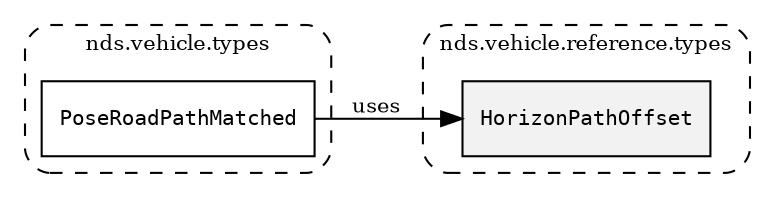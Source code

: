 /**
 * This dot file creates symbol collaboration diagram for HorizonPathOffset.
 */
digraph ZSERIO
{
    node [shape=box, fontsize=10];
    rankdir="LR";
    fontsize=10;
    tooltip="HorizonPathOffset collaboration diagram";

    subgraph "cluster_nds.vehicle.reference.types"
    {
        style="dashed, rounded";
        label="nds.vehicle.reference.types";
        tooltip="Package nds.vehicle.reference.types";
        href="../../../content/packages/nds.vehicle.reference.types.html#Package-nds-vehicle-reference-types";
        target="_parent";

        "HorizonPathOffset" [style="filled", fillcolor="#0000000D", target="_parent", label=<<font face="monospace"><table align="center" border="0" cellspacing="0" cellpadding="0"><tr><td href="../../../content/packages/nds.vehicle.reference.types.html#Subtype-HorizonPathOffset" title="Subtype defined in nds.vehicle.reference.types">HorizonPathOffset</td></tr></table></font>>];
    }

    subgraph "cluster_nds.vehicle.types"
    {
        style="dashed, rounded";
        label="nds.vehicle.types";
        tooltip="Package nds.vehicle.types";
        href="../../../content/packages/nds.vehicle.types.html#Package-nds-vehicle-types";
        target="_parent";

        "PoseRoadPathMatched" [target="_parent", label=<<font face="monospace"><table align="center" border="0" cellspacing="0" cellpadding="0"><tr><td href="../../../content/packages/nds.vehicle.types.html#Structure-PoseRoadPathMatched" title="Structure defined in nds.vehicle.types">PoseRoadPathMatched</td></tr></table></font>>];
    }

    "PoseRoadPathMatched" -> "HorizonPathOffset" [label="uses", fontsize=10];
}
